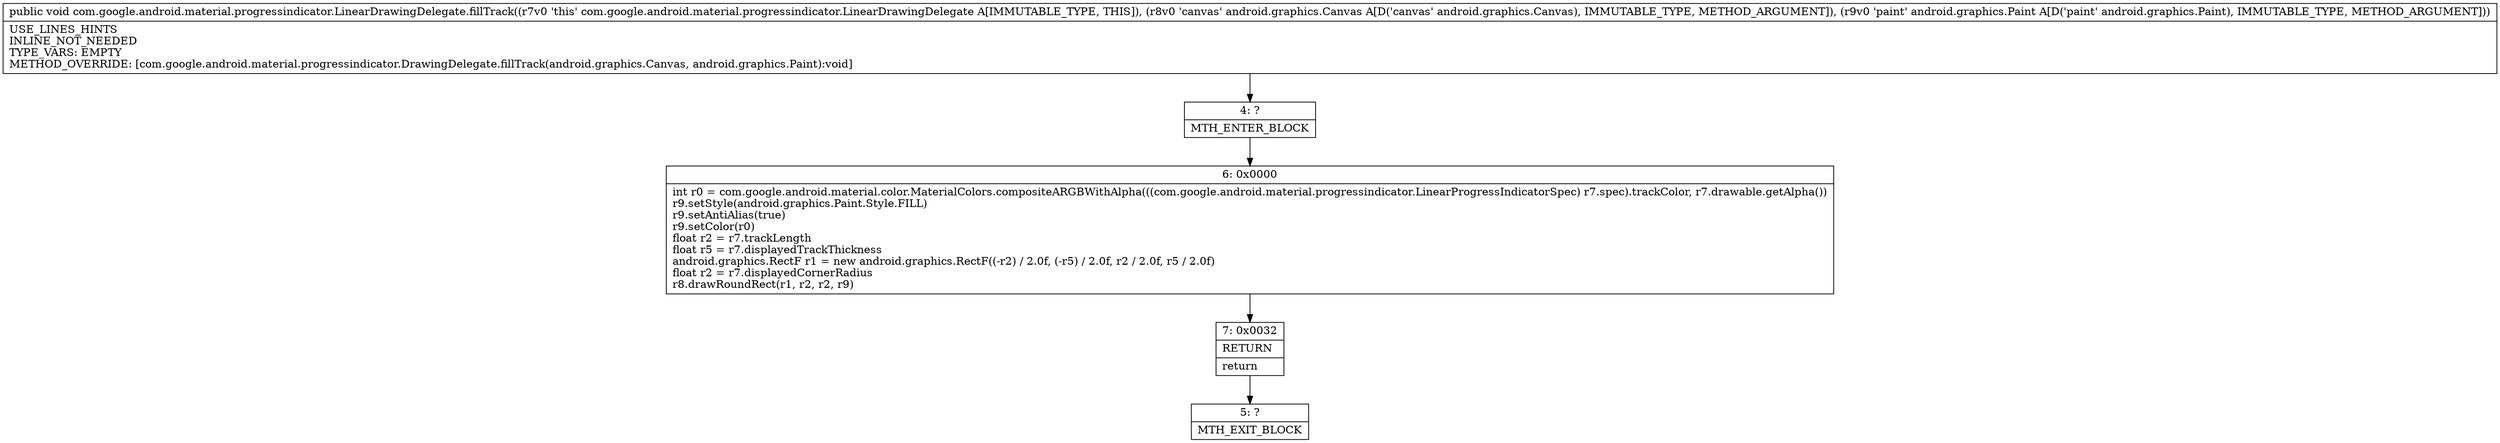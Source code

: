 digraph "CFG forcom.google.android.material.progressindicator.LinearDrawingDelegate.fillTrack(Landroid\/graphics\/Canvas;Landroid\/graphics\/Paint;)V" {
Node_4 [shape=record,label="{4\:\ ?|MTH_ENTER_BLOCK\l}"];
Node_6 [shape=record,label="{6\:\ 0x0000|int r0 = com.google.android.material.color.MaterialColors.compositeARGBWithAlpha(((com.google.android.material.progressindicator.LinearProgressIndicatorSpec) r7.spec).trackColor, r7.drawable.getAlpha())\lr9.setStyle(android.graphics.Paint.Style.FILL)\lr9.setAntiAlias(true)\lr9.setColor(r0)\lfloat r2 = r7.trackLength\lfloat r5 = r7.displayedTrackThickness\landroid.graphics.RectF r1 = new android.graphics.RectF((\-r2) \/ 2.0f, (\-r5) \/ 2.0f, r2 \/ 2.0f, r5 \/ 2.0f)\lfloat r2 = r7.displayedCornerRadius\lr8.drawRoundRect(r1, r2, r2, r9)\l}"];
Node_7 [shape=record,label="{7\:\ 0x0032|RETURN\l|return\l}"];
Node_5 [shape=record,label="{5\:\ ?|MTH_EXIT_BLOCK\l}"];
MethodNode[shape=record,label="{public void com.google.android.material.progressindicator.LinearDrawingDelegate.fillTrack((r7v0 'this' com.google.android.material.progressindicator.LinearDrawingDelegate A[IMMUTABLE_TYPE, THIS]), (r8v0 'canvas' android.graphics.Canvas A[D('canvas' android.graphics.Canvas), IMMUTABLE_TYPE, METHOD_ARGUMENT]), (r9v0 'paint' android.graphics.Paint A[D('paint' android.graphics.Paint), IMMUTABLE_TYPE, METHOD_ARGUMENT]))  | USE_LINES_HINTS\lINLINE_NOT_NEEDED\lTYPE_VARS: EMPTY\lMETHOD_OVERRIDE: [com.google.android.material.progressindicator.DrawingDelegate.fillTrack(android.graphics.Canvas, android.graphics.Paint):void]\l}"];
MethodNode -> Node_4;Node_4 -> Node_6;
Node_6 -> Node_7;
Node_7 -> Node_5;
}

